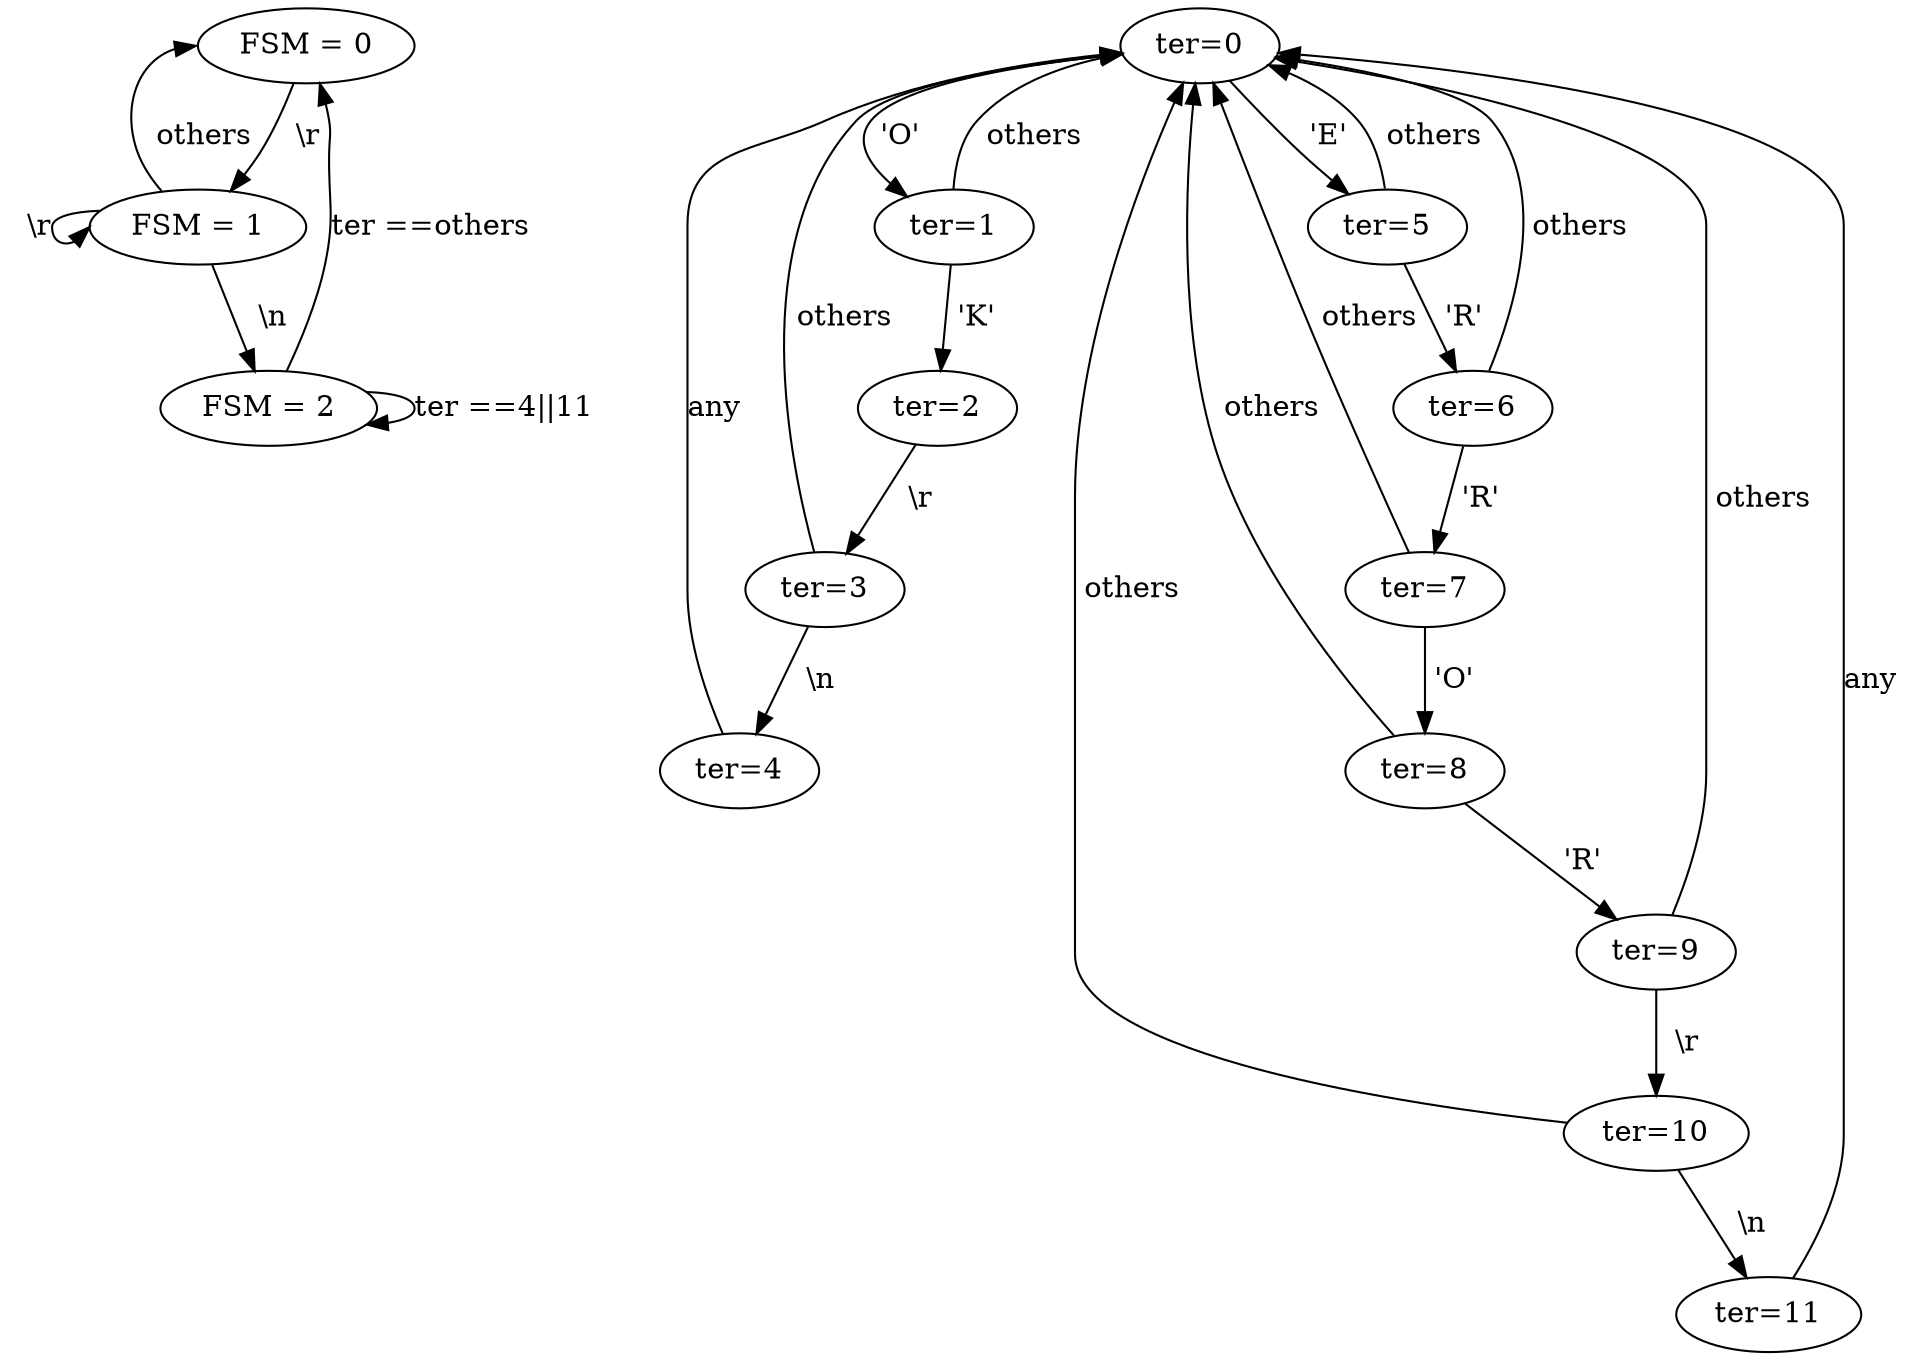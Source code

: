 digraph G {
    a[label="FSM = 0"]
    b[label="FSM = 1"]
    c[label="FSM = 2"]
    a->b[label="  \\r"]
    b->c[label="  \\n"]
    b->b[label="  \\r" headport=w]
    b->a[label="  others",headport=w]
    c->c[label="ter ==4||11 "]
    c->a[label="ter ==others"]

    ta[label="ter=0"]
    tb[label="ter=1"]
    tc[label="ter=2"]
    td[label="ter=3"]
    te[label="ter=4"]
    
    tf[label="ter=5"]
    tg[label="ter=6"]
    th[label="ter=7"]
    ti[label="ter=8"]
    tj[label="ter=9"]
    tk[label="ter=10"]
    tl[label="ter=11"]

    ta->tb[label=" 'O' "]
    tb->tc[label=" 'K' "]
    tb->ta[label=" others"]
    tc->td[label="  \\r"]
    td->ta[label=" others"]
    td->te[label="  \\n"]
    te->ta[label="any"]

    ta->tf[label=" 'E' "]
    tf->ta[label=" others"]
    tf->tg[label=" 'R' "]
    tg->ta[label=" others"]
    tg->th[label=" 'R' "]
    th->ta[label=" others"]
    th->ti[label=" 'O' "]
    ti->ta[label=" others"]
    ti->tj[label=" 'R' "]
    tj->ta[label=" others"]
    tj->tk[label="  \\r"]
    tk->ta[label=" others"]
    tk->tl[label="  \\n"]
    tl->ta[label="any"]
}